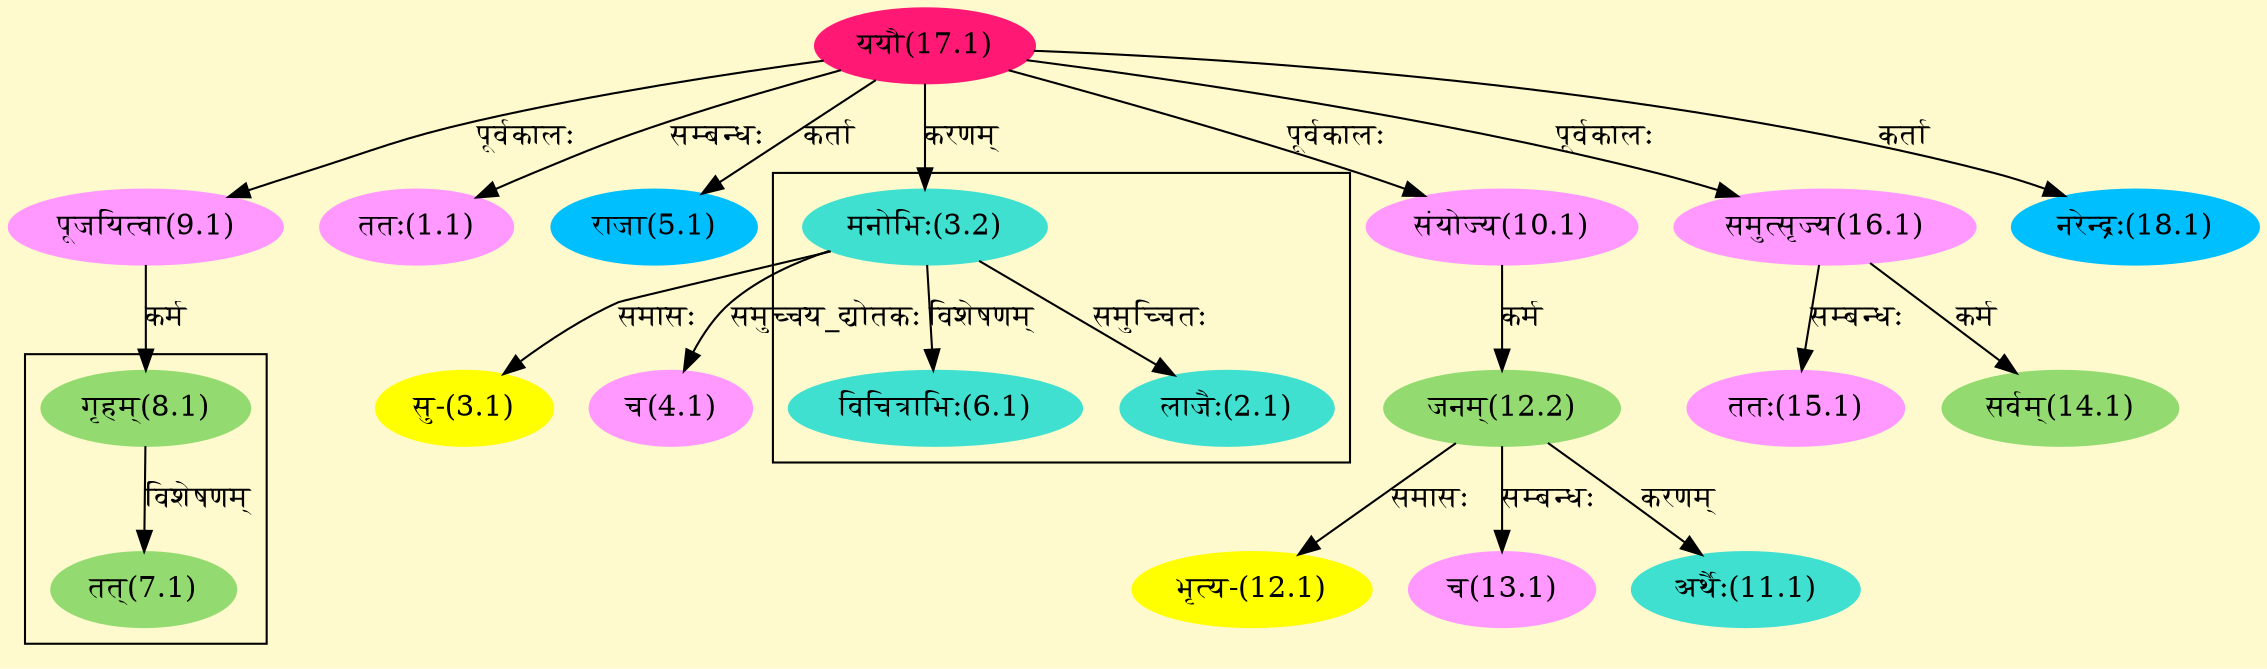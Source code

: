 digraph G{
rankdir=BT;
 compound=true;
 bgcolor="lemonchiffon1";

subgraph cluster_1{
Node2_1 [style=filled, color="#40E0D0" label = "लाजैः(2.1)"]
Node3_2 [style=filled, color="#40E0D0" label = "मनोभिः(3.2)"]
Node6_1 [style=filled, color="#40E0D0" label = "विचित्राभिः(6.1)"]

}

subgraph cluster_2{
Node7_1 [style=filled, color="#93DB70" label = "तत्(7.1)"]
Node8_1 [style=filled, color="#93DB70" label = "गृहम्(8.1)"]

}
Node1_1 [style=filled, color="#FF99FF" label = "ततः(1.1)"]
Node17_1 [style=filled, color="#FF1975" label = "ययौ(17.1)"]
Node3_1 [style=filled, color="#FFFF00" label = "सु-(3.1)"]
Node3_2 [style=filled, color="#40E0D0" label = "मनोभिः(3.2)"]
Node4_1 [style=filled, color="#FF99FF" label = "च(4.1)"]
Node5_1 [style=filled, color="#00BFFF" label = "राजा(5.1)"]
Node8_1 [style=filled, color="#93DB70" label = "गृहम्(8.1)"]
Node9_1 [style=filled, color="#FF99FF" label = "पूजयित्वा(9.1)"]
Node10_1 [style=filled, color="#FF99FF" label = "संयोज्य(10.1)"]
Node11_1 [style=filled, color="#40E0D0" label = "अर्थैः(11.1)"]
Node12_2 [style=filled, color="#93DB70" label = "जनम्(12.2)"]
Node12_1 [style=filled, color="#FFFF00" label = "भृत्य-(12.1)"]
Node13_1 [style=filled, color="#FF99FF" label = "च(13.1)"]
Node14_1 [style=filled, color="#93DB70" label = "सर्वम्(14.1)"]
Node16_1 [style=filled, color="#FF99FF" label = "समुत्सृज्य(16.1)"]
Node15_1 [style=filled, color="#FF99FF" label = "ततः(15.1)"]
Node18_1 [style=filled, color="#00BFFF" label = "नरेन्द्रः(18.1)"]
/* Start of Relations section */

Node1_1 -> Node17_1 [  label="सम्बन्धः"  dir="back" ]
Node2_1 -> Node3_2 [  label="समुच्चितः"  dir="back" ]
Node3_1 -> Node3_2 [  label="समासः"  dir="back" ]
Node3_2 -> Node17_1 [  label="करणम्"  dir="back" ]
Node4_1 -> Node3_2 [  label="समुच्चय_द्योतकः"  dir="back" ]
Node5_1 -> Node17_1 [  label="कर्ता"  dir="back" ]
Node6_1 -> Node3_2 [  label="विशेषणम्"  dir="back" ]
Node7_1 -> Node8_1 [  label="विशेषणम्"  dir="back" ]
Node8_1 -> Node9_1 [  label="कर्म"  dir="back" ]
Node9_1 -> Node17_1 [  label="पूर्वकालः"  dir="back" ]
Node10_1 -> Node17_1 [  label="पूर्वकालः"  dir="back" ]
Node11_1 -> Node12_2 [  label="करणम्"  dir="back" ]
Node12_1 -> Node12_2 [  label="समासः"  dir="back" ]
Node12_2 -> Node10_1 [  label="कर्म"  dir="back" ]
Node13_1 -> Node12_2 [  label="सम्बन्धः"  dir="back" ]
Node14_1 -> Node16_1 [  label="कर्म"  dir="back" ]
Node15_1 -> Node16_1 [  label="सम्बन्धः"  dir="back" ]
Node16_1 -> Node17_1 [  label="पूर्वकालः"  dir="back" ]
Node18_1 -> Node17_1 [  label="कर्ता"  dir="back" ]
}
